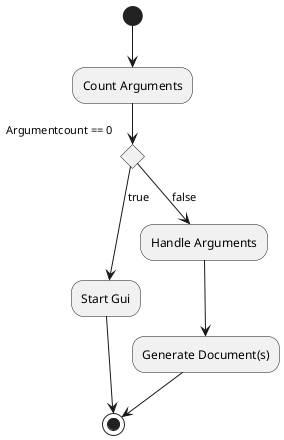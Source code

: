 @startuml Main

(*) --> "Count Arguments"
if "Argumentcount == 0" then
	--> [true] Start Gui
	--> (*)
else
	--> [false] "Handle Arguments"
	--> "Generate Document(s)" 
	--> (*)
endif
@enduml

